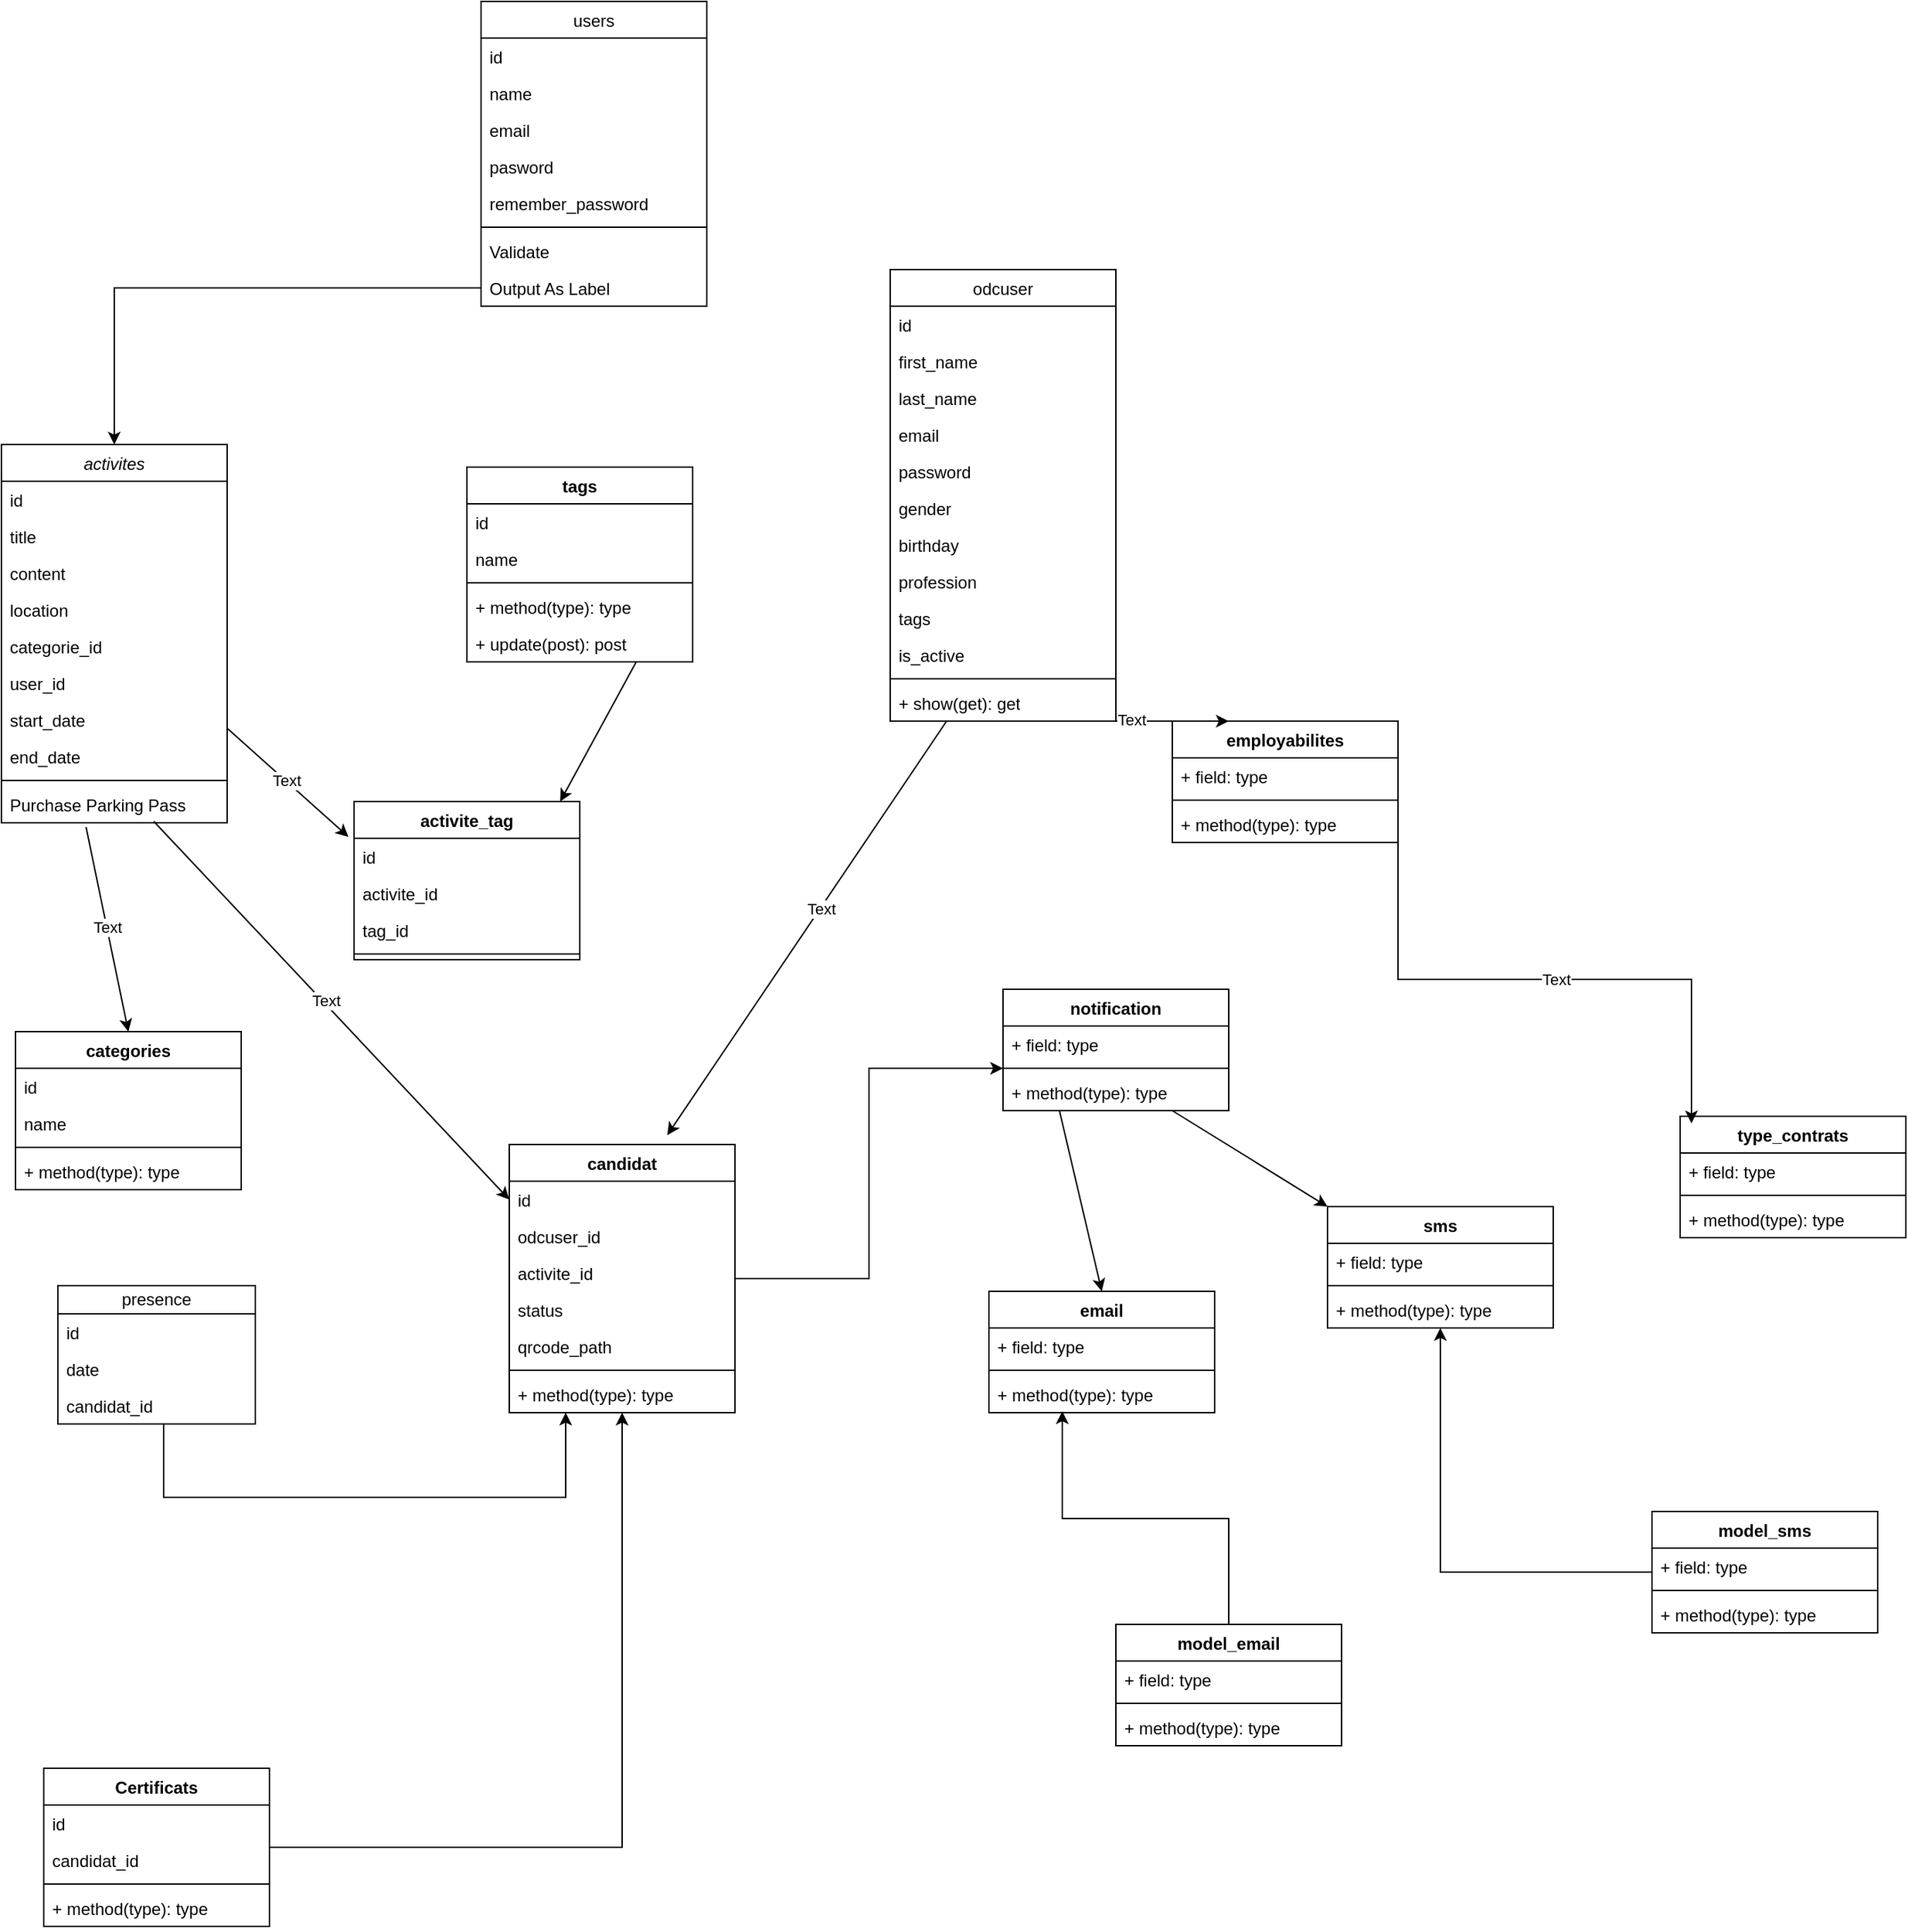 <mxfile version="24.7.17">
  <diagram id="C5RBs43oDa-KdzZeNtuy" name="Page-1">
    <mxGraphModel dx="2261" dy="1961" grid="1" gridSize="10" guides="1" tooltips="1" connect="1" arrows="1" fold="1" page="1" pageScale="1" pageWidth="827" pageHeight="1169" math="0" shadow="0">
      <root>
        <mxCell id="WIyWlLk6GJQsqaUBKTNV-0" />
        <mxCell id="WIyWlLk6GJQsqaUBKTNV-1" parent="WIyWlLk6GJQsqaUBKTNV-0" />
        <mxCell id="zkfFHV4jXpPFQw0GAbJ--0" value="activites" style="swimlane;fontStyle=2;align=center;verticalAlign=top;childLayout=stackLayout;horizontal=1;startSize=26;horizontalStack=0;resizeParent=1;resizeLast=0;collapsible=1;marginBottom=0;rounded=0;shadow=0;strokeWidth=1;" parent="WIyWlLk6GJQsqaUBKTNV-1" vertex="1">
          <mxGeometry x="-250" y="-396" width="160" height="268" as="geometry">
            <mxRectangle x="230" y="140" width="160" height="26" as="alternateBounds" />
          </mxGeometry>
        </mxCell>
        <mxCell id="azV0sM4BKQujIyEljzWh-0" value="id" style="text;align=left;verticalAlign=top;spacingLeft=4;spacingRight=4;overflow=hidden;rotatable=0;points=[[0,0.5],[1,0.5]];portConstraint=eastwest;" vertex="1" parent="zkfFHV4jXpPFQw0GAbJ--0">
          <mxGeometry y="26" width="160" height="26" as="geometry" />
        </mxCell>
        <mxCell id="zkfFHV4jXpPFQw0GAbJ--1" value="title" style="text;align=left;verticalAlign=top;spacingLeft=4;spacingRight=4;overflow=hidden;rotatable=0;points=[[0,0.5],[1,0.5]];portConstraint=eastwest;" parent="zkfFHV4jXpPFQw0GAbJ--0" vertex="1">
          <mxGeometry y="52" width="160" height="26" as="geometry" />
        </mxCell>
        <mxCell id="zkfFHV4jXpPFQw0GAbJ--2" value="content" style="text;align=left;verticalAlign=top;spacingLeft=4;spacingRight=4;overflow=hidden;rotatable=0;points=[[0,0.5],[1,0.5]];portConstraint=eastwest;rounded=0;shadow=0;html=0;" parent="zkfFHV4jXpPFQw0GAbJ--0" vertex="1">
          <mxGeometry y="78" width="160" height="26" as="geometry" />
        </mxCell>
        <mxCell id="zkfFHV4jXpPFQw0GAbJ--3" value="location" style="text;align=left;verticalAlign=top;spacingLeft=4;spacingRight=4;overflow=hidden;rotatable=0;points=[[0,0.5],[1,0.5]];portConstraint=eastwest;rounded=0;shadow=0;html=0;" parent="zkfFHV4jXpPFQw0GAbJ--0" vertex="1">
          <mxGeometry y="104" width="160" height="26" as="geometry" />
        </mxCell>
        <mxCell id="azV0sM4BKQujIyEljzWh-102" value="categorie_id" style="text;align=left;verticalAlign=top;spacingLeft=4;spacingRight=4;overflow=hidden;rotatable=0;points=[[0,0.5],[1,0.5]];portConstraint=eastwest;rounded=0;shadow=0;html=0;" vertex="1" parent="zkfFHV4jXpPFQw0GAbJ--0">
          <mxGeometry y="130" width="160" height="26" as="geometry" />
        </mxCell>
        <mxCell id="azV0sM4BKQujIyEljzWh-104" value="user_id" style="text;align=left;verticalAlign=top;spacingLeft=4;spacingRight=4;overflow=hidden;rotatable=0;points=[[0,0.5],[1,0.5]];portConstraint=eastwest;rounded=0;shadow=0;html=0;" vertex="1" parent="zkfFHV4jXpPFQw0GAbJ--0">
          <mxGeometry y="156" width="160" height="26" as="geometry" />
        </mxCell>
        <mxCell id="azV0sM4BKQujIyEljzWh-105" value="start_date" style="text;align=left;verticalAlign=top;spacingLeft=4;spacingRight=4;overflow=hidden;rotatable=0;points=[[0,0.5],[1,0.5]];portConstraint=eastwest;rounded=0;shadow=0;html=0;" vertex="1" parent="zkfFHV4jXpPFQw0GAbJ--0">
          <mxGeometry y="182" width="160" height="26" as="geometry" />
        </mxCell>
        <mxCell id="azV0sM4BKQujIyEljzWh-106" value="end_date" style="text;align=left;verticalAlign=top;spacingLeft=4;spacingRight=4;overflow=hidden;rotatable=0;points=[[0,0.5],[1,0.5]];portConstraint=eastwest;rounded=0;shadow=0;html=0;" vertex="1" parent="zkfFHV4jXpPFQw0GAbJ--0">
          <mxGeometry y="208" width="160" height="26" as="geometry" />
        </mxCell>
        <mxCell id="zkfFHV4jXpPFQw0GAbJ--4" value="" style="line;html=1;strokeWidth=1;align=left;verticalAlign=middle;spacingTop=-1;spacingLeft=3;spacingRight=3;rotatable=0;labelPosition=right;points=[];portConstraint=eastwest;" parent="zkfFHV4jXpPFQw0GAbJ--0" vertex="1">
          <mxGeometry y="234" width="160" height="8" as="geometry" />
        </mxCell>
        <mxCell id="zkfFHV4jXpPFQw0GAbJ--5" value="Purchase Parking Pass" style="text;align=left;verticalAlign=top;spacingLeft=4;spacingRight=4;overflow=hidden;rotatable=0;points=[[0,0.5],[1,0.5]];portConstraint=eastwest;" parent="zkfFHV4jXpPFQw0GAbJ--0" vertex="1">
          <mxGeometry y="242" width="160" height="26" as="geometry" />
        </mxCell>
        <mxCell id="zkfFHV4jXpPFQw0GAbJ--6" value="odcuser" style="swimlane;fontStyle=0;align=center;verticalAlign=top;childLayout=stackLayout;horizontal=1;startSize=26;horizontalStack=0;resizeParent=1;resizeLast=0;collapsible=1;marginBottom=0;rounded=0;shadow=0;strokeWidth=1;" parent="WIyWlLk6GJQsqaUBKTNV-1" vertex="1">
          <mxGeometry x="380" y="-520" width="160" height="320" as="geometry">
            <mxRectangle x="130" y="380" width="160" height="26" as="alternateBounds" />
          </mxGeometry>
        </mxCell>
        <mxCell id="zkfFHV4jXpPFQw0GAbJ--7" value="id" style="text;align=left;verticalAlign=top;spacingLeft=4;spacingRight=4;overflow=hidden;rotatable=0;points=[[0,0.5],[1,0.5]];portConstraint=eastwest;" parent="zkfFHV4jXpPFQw0GAbJ--6" vertex="1">
          <mxGeometry y="26" width="160" height="26" as="geometry" />
        </mxCell>
        <mxCell id="zkfFHV4jXpPFQw0GAbJ--8" value="first_name" style="text;align=left;verticalAlign=top;spacingLeft=4;spacingRight=4;overflow=hidden;rotatable=0;points=[[0,0.5],[1,0.5]];portConstraint=eastwest;rounded=0;shadow=0;html=0;" parent="zkfFHV4jXpPFQw0GAbJ--6" vertex="1">
          <mxGeometry y="52" width="160" height="26" as="geometry" />
        </mxCell>
        <mxCell id="azV0sM4BKQujIyEljzWh-113" value="last_name" style="text;align=left;verticalAlign=top;spacingLeft=4;spacingRight=4;overflow=hidden;rotatable=0;points=[[0,0.5],[1,0.5]];portConstraint=eastwest;rounded=0;shadow=0;html=0;" vertex="1" parent="zkfFHV4jXpPFQw0GAbJ--6">
          <mxGeometry y="78" width="160" height="26" as="geometry" />
        </mxCell>
        <mxCell id="azV0sM4BKQujIyEljzWh-129" value="email" style="text;align=left;verticalAlign=top;spacingLeft=4;spacingRight=4;overflow=hidden;rotatable=0;points=[[0,0.5],[1,0.5]];portConstraint=eastwest;rounded=0;shadow=0;html=0;" vertex="1" parent="zkfFHV4jXpPFQw0GAbJ--6">
          <mxGeometry y="104" width="160" height="26" as="geometry" />
        </mxCell>
        <mxCell id="azV0sM4BKQujIyEljzWh-128" value="password" style="text;align=left;verticalAlign=top;spacingLeft=4;spacingRight=4;overflow=hidden;rotatable=0;points=[[0,0.5],[1,0.5]];portConstraint=eastwest;rounded=0;shadow=0;html=0;" vertex="1" parent="zkfFHV4jXpPFQw0GAbJ--6">
          <mxGeometry y="130" width="160" height="26" as="geometry" />
        </mxCell>
        <mxCell id="azV0sM4BKQujIyEljzWh-127" value="gender" style="text;align=left;verticalAlign=top;spacingLeft=4;spacingRight=4;overflow=hidden;rotatable=0;points=[[0,0.5],[1,0.5]];portConstraint=eastwest;rounded=0;shadow=0;html=0;" vertex="1" parent="zkfFHV4jXpPFQw0GAbJ--6">
          <mxGeometry y="156" width="160" height="26" as="geometry" />
        </mxCell>
        <mxCell id="azV0sM4BKQujIyEljzWh-126" value="birthday" style="text;align=left;verticalAlign=top;spacingLeft=4;spacingRight=4;overflow=hidden;rotatable=0;points=[[0,0.5],[1,0.5]];portConstraint=eastwest;rounded=0;shadow=0;html=0;" vertex="1" parent="zkfFHV4jXpPFQw0GAbJ--6">
          <mxGeometry y="182" width="160" height="26" as="geometry" />
        </mxCell>
        <mxCell id="azV0sM4BKQujIyEljzWh-125" value="profession" style="text;align=left;verticalAlign=top;spacingLeft=4;spacingRight=4;overflow=hidden;rotatable=0;points=[[0,0.5],[1,0.5]];portConstraint=eastwest;rounded=0;shadow=0;html=0;" vertex="1" parent="zkfFHV4jXpPFQw0GAbJ--6">
          <mxGeometry y="208" width="160" height="26" as="geometry" />
        </mxCell>
        <mxCell id="azV0sM4BKQujIyEljzWh-124" value="tags" style="text;align=left;verticalAlign=top;spacingLeft=4;spacingRight=4;overflow=hidden;rotatable=0;points=[[0,0.5],[1,0.5]];portConstraint=eastwest;rounded=0;shadow=0;html=0;" vertex="1" parent="zkfFHV4jXpPFQw0GAbJ--6">
          <mxGeometry y="234" width="160" height="26" as="geometry" />
        </mxCell>
        <mxCell id="azV0sM4BKQujIyEljzWh-130" value="is_active" style="text;align=left;verticalAlign=top;spacingLeft=4;spacingRight=4;overflow=hidden;rotatable=0;points=[[0,0.5],[1,0.5]];portConstraint=eastwest;rounded=0;shadow=0;html=0;" vertex="1" parent="zkfFHV4jXpPFQw0GAbJ--6">
          <mxGeometry y="260" width="160" height="26" as="geometry" />
        </mxCell>
        <mxCell id="zkfFHV4jXpPFQw0GAbJ--9" value="" style="line;html=1;strokeWidth=1;align=left;verticalAlign=middle;spacingTop=-1;spacingLeft=3;spacingRight=3;rotatable=0;labelPosition=right;points=[];portConstraint=eastwest;" parent="zkfFHV4jXpPFQw0GAbJ--6" vertex="1">
          <mxGeometry y="286" width="160" height="8" as="geometry" />
        </mxCell>
        <mxCell id="azV0sM4BKQujIyEljzWh-36" value="+ show(get): get" style="text;strokeColor=none;fillColor=none;align=left;verticalAlign=top;spacingLeft=4;spacingRight=4;overflow=hidden;rotatable=0;points=[[0,0.5],[1,0.5]];portConstraint=eastwest;whiteSpace=wrap;html=1;" vertex="1" parent="zkfFHV4jXpPFQw0GAbJ--6">
          <mxGeometry y="294" width="160" height="26" as="geometry" />
        </mxCell>
        <mxCell id="zkfFHV4jXpPFQw0GAbJ--17" value="users" style="swimlane;fontStyle=0;align=center;verticalAlign=top;childLayout=stackLayout;horizontal=1;startSize=26;horizontalStack=0;resizeParent=1;resizeLast=0;collapsible=1;marginBottom=0;rounded=0;shadow=0;strokeWidth=1;" parent="WIyWlLk6GJQsqaUBKTNV-1" vertex="1">
          <mxGeometry x="90" y="-710" width="160" height="216" as="geometry">
            <mxRectangle x="550" y="140" width="160" height="26" as="alternateBounds" />
          </mxGeometry>
        </mxCell>
        <mxCell id="zkfFHV4jXpPFQw0GAbJ--18" value="id" style="text;align=left;verticalAlign=top;spacingLeft=4;spacingRight=4;overflow=hidden;rotatable=0;points=[[0,0.5],[1,0.5]];portConstraint=eastwest;" parent="zkfFHV4jXpPFQw0GAbJ--17" vertex="1">
          <mxGeometry y="26" width="160" height="26" as="geometry" />
        </mxCell>
        <mxCell id="zkfFHV4jXpPFQw0GAbJ--19" value="name" style="text;align=left;verticalAlign=top;spacingLeft=4;spacingRight=4;overflow=hidden;rotatable=0;points=[[0,0.5],[1,0.5]];portConstraint=eastwest;rounded=0;shadow=0;html=0;" parent="zkfFHV4jXpPFQw0GAbJ--17" vertex="1">
          <mxGeometry y="52" width="160" height="26" as="geometry" />
        </mxCell>
        <mxCell id="zkfFHV4jXpPFQw0GAbJ--20" value="email" style="text;align=left;verticalAlign=top;spacingLeft=4;spacingRight=4;overflow=hidden;rotatable=0;points=[[0,0.5],[1,0.5]];portConstraint=eastwest;rounded=0;shadow=0;html=0;" parent="zkfFHV4jXpPFQw0GAbJ--17" vertex="1">
          <mxGeometry y="78" width="160" height="26" as="geometry" />
        </mxCell>
        <mxCell id="zkfFHV4jXpPFQw0GAbJ--21" value="pasword" style="text;align=left;verticalAlign=top;spacingLeft=4;spacingRight=4;overflow=hidden;rotatable=0;points=[[0,0.5],[1,0.5]];portConstraint=eastwest;rounded=0;shadow=0;html=0;" parent="zkfFHV4jXpPFQw0GAbJ--17" vertex="1">
          <mxGeometry y="104" width="160" height="26" as="geometry" />
        </mxCell>
        <mxCell id="zkfFHV4jXpPFQw0GAbJ--22" value="remember_password" style="text;align=left;verticalAlign=top;spacingLeft=4;spacingRight=4;overflow=hidden;rotatable=0;points=[[0,0.5],[1,0.5]];portConstraint=eastwest;rounded=0;shadow=0;html=0;" parent="zkfFHV4jXpPFQw0GAbJ--17" vertex="1">
          <mxGeometry y="130" width="160" height="26" as="geometry" />
        </mxCell>
        <mxCell id="zkfFHV4jXpPFQw0GAbJ--23" value="" style="line;html=1;strokeWidth=1;align=left;verticalAlign=middle;spacingTop=-1;spacingLeft=3;spacingRight=3;rotatable=0;labelPosition=right;points=[];portConstraint=eastwest;" parent="zkfFHV4jXpPFQw0GAbJ--17" vertex="1">
          <mxGeometry y="156" width="160" height="8" as="geometry" />
        </mxCell>
        <mxCell id="zkfFHV4jXpPFQw0GAbJ--24" value="Validate" style="text;align=left;verticalAlign=top;spacingLeft=4;spacingRight=4;overflow=hidden;rotatable=0;points=[[0,0.5],[1,0.5]];portConstraint=eastwest;" parent="zkfFHV4jXpPFQw0GAbJ--17" vertex="1">
          <mxGeometry y="164" width="160" height="26" as="geometry" />
        </mxCell>
        <mxCell id="zkfFHV4jXpPFQw0GAbJ--25" value="Output As Label" style="text;align=left;verticalAlign=top;spacingLeft=4;spacingRight=4;overflow=hidden;rotatable=0;points=[[0,0.5],[1,0.5]];portConstraint=eastwest;" parent="zkfFHV4jXpPFQw0GAbJ--17" vertex="1">
          <mxGeometry y="190" width="160" height="26" as="geometry" />
        </mxCell>
        <mxCell id="azV0sM4BKQujIyEljzWh-115" style="edgeStyle=orthogonalEdgeStyle;rounded=0;orthogonalLoop=1;jettySize=auto;html=1;exitX=0.25;exitY=1;exitDx=0;exitDy=0;entryX=0.25;entryY=1;entryDx=0;entryDy=0;" edge="1" parent="WIyWlLk6GJQsqaUBKTNV-1" source="azV0sM4BKQujIyEljzWh-1" target="azV0sM4BKQujIyEljzWh-21">
          <mxGeometry relative="1" as="geometry">
            <Array as="points">
              <mxPoint x="-135" y="350" />
              <mxPoint x="150" y="350" />
            </Array>
          </mxGeometry>
        </mxCell>
        <mxCell id="azV0sM4BKQujIyEljzWh-1" value="presence" style="swimlane;fontStyle=0;childLayout=stackLayout;horizontal=1;startSize=20;fillColor=none;horizontalStack=0;resizeParent=1;resizeParentMax=0;resizeLast=0;collapsible=1;marginBottom=0;whiteSpace=wrap;html=1;" vertex="1" parent="WIyWlLk6GJQsqaUBKTNV-1">
          <mxGeometry x="-210" y="200" width="140" height="98" as="geometry" />
        </mxCell>
        <mxCell id="azV0sM4BKQujIyEljzWh-2" value="id" style="text;strokeColor=none;fillColor=none;align=left;verticalAlign=top;spacingLeft=4;spacingRight=4;overflow=hidden;rotatable=0;points=[[0,0.5],[1,0.5]];portConstraint=eastwest;whiteSpace=wrap;html=1;" vertex="1" parent="azV0sM4BKQujIyEljzWh-1">
          <mxGeometry y="20" width="140" height="26" as="geometry" />
        </mxCell>
        <mxCell id="azV0sM4BKQujIyEljzWh-3" value="date" style="text;strokeColor=none;fillColor=none;align=left;verticalAlign=top;spacingLeft=4;spacingRight=4;overflow=hidden;rotatable=0;points=[[0,0.5],[1,0.5]];portConstraint=eastwest;whiteSpace=wrap;html=1;" vertex="1" parent="azV0sM4BKQujIyEljzWh-1">
          <mxGeometry y="46" width="140" height="26" as="geometry" />
        </mxCell>
        <mxCell id="azV0sM4BKQujIyEljzWh-4" value="candidat_id" style="text;strokeColor=none;fillColor=none;align=left;verticalAlign=top;spacingLeft=4;spacingRight=4;overflow=hidden;rotatable=0;points=[[0,0.5],[1,0.5]];portConstraint=eastwest;whiteSpace=wrap;html=1;" vertex="1" parent="azV0sM4BKQujIyEljzWh-1">
          <mxGeometry y="72" width="140" height="26" as="geometry" />
        </mxCell>
        <mxCell id="azV0sM4BKQujIyEljzWh-91" style="edgeStyle=orthogonalEdgeStyle;rounded=0;orthogonalLoop=1;jettySize=auto;html=1;exitX=1;exitY=0.5;exitDx=0;exitDy=0;" edge="1" parent="WIyWlLk6GJQsqaUBKTNV-1" source="azV0sM4BKQujIyEljzWh-21" target="azV0sM4BKQujIyEljzWh-56">
          <mxGeometry relative="1" as="geometry" />
        </mxCell>
        <mxCell id="azV0sM4BKQujIyEljzWh-21" value="candidat" style="swimlane;fontStyle=1;align=center;verticalAlign=top;childLayout=stackLayout;horizontal=1;startSize=26;horizontalStack=0;resizeParent=1;resizeParentMax=0;resizeLast=0;collapsible=1;marginBottom=0;whiteSpace=wrap;html=1;" vertex="1" parent="WIyWlLk6GJQsqaUBKTNV-1">
          <mxGeometry x="110" y="100" width="160" height="190" as="geometry" />
        </mxCell>
        <mxCell id="azV0sM4BKQujIyEljzWh-22" value="id" style="text;strokeColor=none;fillColor=none;align=left;verticalAlign=top;spacingLeft=4;spacingRight=4;overflow=hidden;rotatable=0;points=[[0,0.5],[1,0.5]];portConstraint=eastwest;whiteSpace=wrap;html=1;" vertex="1" parent="azV0sM4BKQujIyEljzWh-21">
          <mxGeometry y="26" width="160" height="26" as="geometry" />
        </mxCell>
        <mxCell id="azV0sM4BKQujIyEljzWh-118" value="odcuser_id" style="text;strokeColor=none;fillColor=none;align=left;verticalAlign=top;spacingLeft=4;spacingRight=4;overflow=hidden;rotatable=0;points=[[0,0.5],[1,0.5]];portConstraint=eastwest;whiteSpace=wrap;html=1;" vertex="1" parent="azV0sM4BKQujIyEljzWh-21">
          <mxGeometry y="52" width="160" height="26" as="geometry" />
        </mxCell>
        <mxCell id="azV0sM4BKQujIyEljzWh-117" value="activite_id" style="text;strokeColor=none;fillColor=none;align=left;verticalAlign=top;spacingLeft=4;spacingRight=4;overflow=hidden;rotatable=0;points=[[0,0.5],[1,0.5]];portConstraint=eastwest;whiteSpace=wrap;html=1;" vertex="1" parent="azV0sM4BKQujIyEljzWh-21">
          <mxGeometry y="78" width="160" height="26" as="geometry" />
        </mxCell>
        <mxCell id="azV0sM4BKQujIyEljzWh-119" value="status" style="text;strokeColor=none;fillColor=none;align=left;verticalAlign=top;spacingLeft=4;spacingRight=4;overflow=hidden;rotatable=0;points=[[0,0.5],[1,0.5]];portConstraint=eastwest;whiteSpace=wrap;html=1;" vertex="1" parent="azV0sM4BKQujIyEljzWh-21">
          <mxGeometry y="104" width="160" height="26" as="geometry" />
        </mxCell>
        <mxCell id="azV0sM4BKQujIyEljzWh-120" value="qrcode_path" style="text;strokeColor=none;fillColor=none;align=left;verticalAlign=top;spacingLeft=4;spacingRight=4;overflow=hidden;rotatable=0;points=[[0,0.5],[1,0.5]];portConstraint=eastwest;whiteSpace=wrap;html=1;" vertex="1" parent="azV0sM4BKQujIyEljzWh-21">
          <mxGeometry y="130" width="160" height="26" as="geometry" />
        </mxCell>
        <mxCell id="azV0sM4BKQujIyEljzWh-23" value="" style="line;strokeWidth=1;fillColor=none;align=left;verticalAlign=middle;spacingTop=-1;spacingLeft=3;spacingRight=3;rotatable=0;labelPosition=right;points=[];portConstraint=eastwest;strokeColor=inherit;" vertex="1" parent="azV0sM4BKQujIyEljzWh-21">
          <mxGeometry y="156" width="160" height="8" as="geometry" />
        </mxCell>
        <mxCell id="azV0sM4BKQujIyEljzWh-24" value="+ method(type): type" style="text;strokeColor=none;fillColor=none;align=left;verticalAlign=top;spacingLeft=4;spacingRight=4;overflow=hidden;rotatable=0;points=[[0,0.5],[1,0.5]];portConstraint=eastwest;whiteSpace=wrap;html=1;" vertex="1" parent="azV0sM4BKQujIyEljzWh-21">
          <mxGeometry y="164" width="160" height="26" as="geometry" />
        </mxCell>
        <mxCell id="azV0sM4BKQujIyEljzWh-25" value="tags" style="swimlane;fontStyle=1;align=center;verticalAlign=top;childLayout=stackLayout;horizontal=1;startSize=26;horizontalStack=0;resizeParent=1;resizeParentMax=0;resizeLast=0;collapsible=1;marginBottom=0;whiteSpace=wrap;html=1;" vertex="1" parent="WIyWlLk6GJQsqaUBKTNV-1">
          <mxGeometry x="80" y="-380" width="160" height="138" as="geometry" />
        </mxCell>
        <mxCell id="azV0sM4BKQujIyEljzWh-26" value="id" style="text;strokeColor=none;fillColor=none;align=left;verticalAlign=top;spacingLeft=4;spacingRight=4;overflow=hidden;rotatable=0;points=[[0,0.5],[1,0.5]];portConstraint=eastwest;whiteSpace=wrap;html=1;" vertex="1" parent="azV0sM4BKQujIyEljzWh-25">
          <mxGeometry y="26" width="160" height="26" as="geometry" />
        </mxCell>
        <mxCell id="azV0sM4BKQujIyEljzWh-110" value="name" style="text;strokeColor=none;fillColor=none;align=left;verticalAlign=top;spacingLeft=4;spacingRight=4;overflow=hidden;rotatable=0;points=[[0,0.5],[1,0.5]];portConstraint=eastwest;whiteSpace=wrap;html=1;" vertex="1" parent="azV0sM4BKQujIyEljzWh-25">
          <mxGeometry y="52" width="160" height="26" as="geometry" />
        </mxCell>
        <mxCell id="azV0sM4BKQujIyEljzWh-27" value="" style="line;strokeWidth=1;fillColor=none;align=left;verticalAlign=middle;spacingTop=-1;spacingLeft=3;spacingRight=3;rotatable=0;labelPosition=right;points=[];portConstraint=eastwest;strokeColor=inherit;" vertex="1" parent="azV0sM4BKQujIyEljzWh-25">
          <mxGeometry y="78" width="160" height="8" as="geometry" />
        </mxCell>
        <mxCell id="azV0sM4BKQujIyEljzWh-28" value="+ method(type): type" style="text;strokeColor=none;fillColor=none;align=left;verticalAlign=top;spacingLeft=4;spacingRight=4;overflow=hidden;rotatable=0;points=[[0,0.5],[1,0.5]];portConstraint=eastwest;whiteSpace=wrap;html=1;" vertex="1" parent="azV0sM4BKQujIyEljzWh-25">
          <mxGeometry y="86" width="160" height="26" as="geometry" />
        </mxCell>
        <mxCell id="azV0sM4BKQujIyEljzWh-112" value="+ update(post): post" style="text;strokeColor=none;fillColor=none;align=left;verticalAlign=top;spacingLeft=4;spacingRight=4;overflow=hidden;rotatable=0;points=[[0,0.5],[1,0.5]];portConstraint=eastwest;whiteSpace=wrap;html=1;" vertex="1" parent="azV0sM4BKQujIyEljzWh-25">
          <mxGeometry y="112" width="160" height="26" as="geometry" />
        </mxCell>
        <mxCell id="azV0sM4BKQujIyEljzWh-29" value="categories" style="swimlane;fontStyle=1;align=center;verticalAlign=top;childLayout=stackLayout;horizontal=1;startSize=26;horizontalStack=0;resizeParent=1;resizeParentMax=0;resizeLast=0;collapsible=1;marginBottom=0;whiteSpace=wrap;html=1;" vertex="1" parent="WIyWlLk6GJQsqaUBKTNV-1">
          <mxGeometry x="-240" y="20" width="160" height="112" as="geometry" />
        </mxCell>
        <mxCell id="azV0sM4BKQujIyEljzWh-30" value="id" style="text;strokeColor=none;fillColor=none;align=left;verticalAlign=top;spacingLeft=4;spacingRight=4;overflow=hidden;rotatable=0;points=[[0,0.5],[1,0.5]];portConstraint=eastwest;whiteSpace=wrap;html=1;" vertex="1" parent="azV0sM4BKQujIyEljzWh-29">
          <mxGeometry y="26" width="160" height="26" as="geometry" />
        </mxCell>
        <mxCell id="azV0sM4BKQujIyEljzWh-111" value="name" style="text;strokeColor=none;fillColor=none;align=left;verticalAlign=top;spacingLeft=4;spacingRight=4;overflow=hidden;rotatable=0;points=[[0,0.5],[1,0.5]];portConstraint=eastwest;whiteSpace=wrap;html=1;" vertex="1" parent="azV0sM4BKQujIyEljzWh-29">
          <mxGeometry y="52" width="160" height="26" as="geometry" />
        </mxCell>
        <mxCell id="azV0sM4BKQujIyEljzWh-31" value="" style="line;strokeWidth=1;fillColor=none;align=left;verticalAlign=middle;spacingTop=-1;spacingLeft=3;spacingRight=3;rotatable=0;labelPosition=right;points=[];portConstraint=eastwest;strokeColor=inherit;" vertex="1" parent="azV0sM4BKQujIyEljzWh-29">
          <mxGeometry y="78" width="160" height="8" as="geometry" />
        </mxCell>
        <mxCell id="azV0sM4BKQujIyEljzWh-32" value="+ method(type): type" style="text;strokeColor=none;fillColor=none;align=left;verticalAlign=top;spacingLeft=4;spacingRight=4;overflow=hidden;rotatable=0;points=[[0,0.5],[1,0.5]];portConstraint=eastwest;whiteSpace=wrap;html=1;" vertex="1" parent="azV0sM4BKQujIyEljzWh-29">
          <mxGeometry y="86" width="160" height="26" as="geometry" />
        </mxCell>
        <mxCell id="azV0sM4BKQujIyEljzWh-33" value="activite_tag" style="swimlane;fontStyle=1;align=center;verticalAlign=top;childLayout=stackLayout;horizontal=1;startSize=26;horizontalStack=0;resizeParent=1;resizeParentMax=0;resizeLast=0;collapsible=1;marginBottom=0;whiteSpace=wrap;html=1;" vertex="1" parent="WIyWlLk6GJQsqaUBKTNV-1">
          <mxGeometry y="-143" width="160" height="112" as="geometry" />
        </mxCell>
        <mxCell id="azV0sM4BKQujIyEljzWh-34" value="&lt;div&gt;id&lt;/div&gt;&lt;div&gt;&lt;br&gt;&lt;/div&gt;" style="text;strokeColor=none;fillColor=none;align=left;verticalAlign=top;spacingLeft=4;spacingRight=4;overflow=hidden;rotatable=0;points=[[0,0.5],[1,0.5]];portConstraint=eastwest;whiteSpace=wrap;html=1;" vertex="1" parent="azV0sM4BKQujIyEljzWh-33">
          <mxGeometry y="26" width="160" height="26" as="geometry" />
        </mxCell>
        <mxCell id="azV0sM4BKQujIyEljzWh-108" value="activite_id" style="text;strokeColor=none;fillColor=none;align=left;verticalAlign=top;spacingLeft=4;spacingRight=4;overflow=hidden;rotatable=0;points=[[0,0.5],[1,0.5]];portConstraint=eastwest;whiteSpace=wrap;html=1;" vertex="1" parent="azV0sM4BKQujIyEljzWh-33">
          <mxGeometry y="52" width="160" height="26" as="geometry" />
        </mxCell>
        <mxCell id="azV0sM4BKQujIyEljzWh-109" value="tag_id" style="text;strokeColor=none;fillColor=none;align=left;verticalAlign=top;spacingLeft=4;spacingRight=4;overflow=hidden;rotatable=0;points=[[0,0.5],[1,0.5]];portConstraint=eastwest;whiteSpace=wrap;html=1;" vertex="1" parent="azV0sM4BKQujIyEljzWh-33">
          <mxGeometry y="78" width="160" height="26" as="geometry" />
        </mxCell>
        <mxCell id="azV0sM4BKQujIyEljzWh-35" value="" style="line;strokeWidth=1;fillColor=none;align=left;verticalAlign=middle;spacingTop=-1;spacingLeft=3;spacingRight=3;rotatable=0;labelPosition=right;points=[];portConstraint=eastwest;strokeColor=inherit;" vertex="1" parent="azV0sM4BKQujIyEljzWh-33">
          <mxGeometry y="104" width="160" height="8" as="geometry" />
        </mxCell>
        <mxCell id="azV0sM4BKQujIyEljzWh-41" value="" style="endArrow=classic;html=1;rounded=0;exitX=0.75;exitY=1;exitDx=0;exitDy=0;entryX=0.913;entryY=0;entryDx=0;entryDy=0;entryPerimeter=0;" edge="1" parent="WIyWlLk6GJQsqaUBKTNV-1" source="azV0sM4BKQujIyEljzWh-25" target="azV0sM4BKQujIyEljzWh-33">
          <mxGeometry width="50" height="50" relative="1" as="geometry">
            <mxPoint x="390" y="20" as="sourcePoint" />
            <mxPoint x="440" y="-30" as="targetPoint" />
          </mxGeometry>
        </mxCell>
        <mxCell id="azV0sM4BKQujIyEljzWh-42" value="" style="endArrow=classic;html=1;rounded=0;exitX=1;exitY=0.75;exitDx=0;exitDy=0;entryX=-0.025;entryY=-0.038;entryDx=0;entryDy=0;entryPerimeter=0;" edge="1" parent="WIyWlLk6GJQsqaUBKTNV-1" source="zkfFHV4jXpPFQw0GAbJ--0" target="azV0sM4BKQujIyEljzWh-34">
          <mxGeometry width="50" height="50" relative="1" as="geometry">
            <mxPoint x="390" y="20" as="sourcePoint" />
            <mxPoint x="440" y="-30" as="targetPoint" />
          </mxGeometry>
        </mxCell>
        <mxCell id="azV0sM4BKQujIyEljzWh-53" value="Text" style="edgeLabel;html=1;align=center;verticalAlign=middle;resizable=0;points=[];" vertex="1" connectable="0" parent="azV0sM4BKQujIyEljzWh-42">
          <mxGeometry x="-0.048" y="1" relative="1" as="geometry">
            <mxPoint y="1" as="offset" />
          </mxGeometry>
        </mxCell>
        <mxCell id="azV0sM4BKQujIyEljzWh-43" value="" style="endArrow=classic;html=1;rounded=0;exitX=0.375;exitY=1.115;exitDx=0;exitDy=0;exitPerimeter=0;entryX=0.5;entryY=0;entryDx=0;entryDy=0;" edge="1" parent="WIyWlLk6GJQsqaUBKTNV-1" source="zkfFHV4jXpPFQw0GAbJ--5" target="azV0sM4BKQujIyEljzWh-29">
          <mxGeometry width="50" height="50" relative="1" as="geometry">
            <mxPoint x="390" y="20" as="sourcePoint" />
            <mxPoint x="440" y="-30" as="targetPoint" />
          </mxGeometry>
        </mxCell>
        <mxCell id="azV0sM4BKQujIyEljzWh-50" value="Text" style="edgeLabel;html=1;align=center;verticalAlign=middle;resizable=0;points=[];" vertex="1" connectable="0" parent="azV0sM4BKQujIyEljzWh-43">
          <mxGeometry x="-0.025" relative="1" as="geometry">
            <mxPoint as="offset" />
          </mxGeometry>
        </mxCell>
        <mxCell id="azV0sM4BKQujIyEljzWh-44" value="" style="endArrow=classic;html=1;rounded=0;exitX=0.25;exitY=1;exitDx=0;exitDy=0;entryX=0.7;entryY=-0.035;entryDx=0;entryDy=0;entryPerimeter=0;" edge="1" parent="WIyWlLk6GJQsqaUBKTNV-1" source="zkfFHV4jXpPFQw0GAbJ--6" target="azV0sM4BKQujIyEljzWh-21">
          <mxGeometry width="50" height="50" relative="1" as="geometry">
            <mxPoint x="397.04" y="-206" as="sourcePoint" />
            <mxPoint x="440" y="-30" as="targetPoint" />
          </mxGeometry>
        </mxCell>
        <mxCell id="azV0sM4BKQujIyEljzWh-48" value="Text" style="edgeLabel;html=1;align=center;verticalAlign=middle;resizable=0;points=[];" vertex="1" connectable="0" parent="azV0sM4BKQujIyEljzWh-44">
          <mxGeometry x="-0.095" relative="1" as="geometry">
            <mxPoint as="offset" />
          </mxGeometry>
        </mxCell>
        <mxCell id="azV0sM4BKQujIyEljzWh-45" value="" style="endArrow=classic;html=1;rounded=0;exitX=0.675;exitY=0.962;exitDx=0;exitDy=0;exitPerimeter=0;entryX=0;entryY=0.5;entryDx=0;entryDy=0;" edge="1" parent="WIyWlLk6GJQsqaUBKTNV-1" source="zkfFHV4jXpPFQw0GAbJ--5" target="azV0sM4BKQujIyEljzWh-22">
          <mxGeometry width="50" height="50" relative="1" as="geometry">
            <mxPoint x="390" y="20" as="sourcePoint" />
            <mxPoint x="440" y="-30" as="targetPoint" />
          </mxGeometry>
        </mxCell>
        <mxCell id="azV0sM4BKQujIyEljzWh-49" value="Text" style="edgeLabel;html=1;align=center;verticalAlign=middle;resizable=0;points=[];" vertex="1" connectable="0" parent="azV0sM4BKQujIyEljzWh-45">
          <mxGeometry x="-0.043" y="2" relative="1" as="geometry">
            <mxPoint as="offset" />
          </mxGeometry>
        </mxCell>
        <mxCell id="azV0sM4BKQujIyEljzWh-54" value="notification" style="swimlane;fontStyle=1;align=center;verticalAlign=top;childLayout=stackLayout;horizontal=1;startSize=26;horizontalStack=0;resizeParent=1;resizeParentMax=0;resizeLast=0;collapsible=1;marginBottom=0;whiteSpace=wrap;html=1;" vertex="1" parent="WIyWlLk6GJQsqaUBKTNV-1">
          <mxGeometry x="460" y="-10" width="160" height="86" as="geometry" />
        </mxCell>
        <mxCell id="azV0sM4BKQujIyEljzWh-55" value="+ field: type" style="text;strokeColor=none;fillColor=none;align=left;verticalAlign=top;spacingLeft=4;spacingRight=4;overflow=hidden;rotatable=0;points=[[0,0.5],[1,0.5]];portConstraint=eastwest;whiteSpace=wrap;html=1;" vertex="1" parent="azV0sM4BKQujIyEljzWh-54">
          <mxGeometry y="26" width="160" height="26" as="geometry" />
        </mxCell>
        <mxCell id="azV0sM4BKQujIyEljzWh-56" value="" style="line;strokeWidth=1;fillColor=none;align=left;verticalAlign=middle;spacingTop=-1;spacingLeft=3;spacingRight=3;rotatable=0;labelPosition=right;points=[];portConstraint=eastwest;strokeColor=inherit;" vertex="1" parent="azV0sM4BKQujIyEljzWh-54">
          <mxGeometry y="52" width="160" height="8" as="geometry" />
        </mxCell>
        <mxCell id="azV0sM4BKQujIyEljzWh-57" value="+ method(type): type" style="text;strokeColor=none;fillColor=none;align=left;verticalAlign=top;spacingLeft=4;spacingRight=4;overflow=hidden;rotatable=0;points=[[0,0.5],[1,0.5]];portConstraint=eastwest;whiteSpace=wrap;html=1;" vertex="1" parent="azV0sM4BKQujIyEljzWh-54">
          <mxGeometry y="60" width="160" height="26" as="geometry" />
        </mxCell>
        <mxCell id="azV0sM4BKQujIyEljzWh-58" value="email" style="swimlane;fontStyle=1;align=center;verticalAlign=top;childLayout=stackLayout;horizontal=1;startSize=26;horizontalStack=0;resizeParent=1;resizeParentMax=0;resizeLast=0;collapsible=1;marginBottom=0;whiteSpace=wrap;html=1;" vertex="1" parent="WIyWlLk6GJQsqaUBKTNV-1">
          <mxGeometry x="450" y="204" width="160" height="86" as="geometry" />
        </mxCell>
        <mxCell id="azV0sM4BKQujIyEljzWh-59" value="+ field: type" style="text;strokeColor=none;fillColor=none;align=left;verticalAlign=top;spacingLeft=4;spacingRight=4;overflow=hidden;rotatable=0;points=[[0,0.5],[1,0.5]];portConstraint=eastwest;whiteSpace=wrap;html=1;" vertex="1" parent="azV0sM4BKQujIyEljzWh-58">
          <mxGeometry y="26" width="160" height="26" as="geometry" />
        </mxCell>
        <mxCell id="azV0sM4BKQujIyEljzWh-60" value="" style="line;strokeWidth=1;fillColor=none;align=left;verticalAlign=middle;spacingTop=-1;spacingLeft=3;spacingRight=3;rotatable=0;labelPosition=right;points=[];portConstraint=eastwest;strokeColor=inherit;" vertex="1" parent="azV0sM4BKQujIyEljzWh-58">
          <mxGeometry y="52" width="160" height="8" as="geometry" />
        </mxCell>
        <mxCell id="azV0sM4BKQujIyEljzWh-61" value="+ method(type): type" style="text;strokeColor=none;fillColor=none;align=left;verticalAlign=top;spacingLeft=4;spacingRight=4;overflow=hidden;rotatable=0;points=[[0,0.5],[1,0.5]];portConstraint=eastwest;whiteSpace=wrap;html=1;" vertex="1" parent="azV0sM4BKQujIyEljzWh-58">
          <mxGeometry y="60" width="160" height="26" as="geometry" />
        </mxCell>
        <mxCell id="azV0sM4BKQujIyEljzWh-62" value="sms" style="swimlane;fontStyle=1;align=center;verticalAlign=top;childLayout=stackLayout;horizontal=1;startSize=26;horizontalStack=0;resizeParent=1;resizeParentMax=0;resizeLast=0;collapsible=1;marginBottom=0;whiteSpace=wrap;html=1;" vertex="1" parent="WIyWlLk6GJQsqaUBKTNV-1">
          <mxGeometry x="690" y="144" width="160" height="86" as="geometry" />
        </mxCell>
        <mxCell id="azV0sM4BKQujIyEljzWh-63" value="+ field: type" style="text;strokeColor=none;fillColor=none;align=left;verticalAlign=top;spacingLeft=4;spacingRight=4;overflow=hidden;rotatable=0;points=[[0,0.5],[1,0.5]];portConstraint=eastwest;whiteSpace=wrap;html=1;" vertex="1" parent="azV0sM4BKQujIyEljzWh-62">
          <mxGeometry y="26" width="160" height="26" as="geometry" />
        </mxCell>
        <mxCell id="azV0sM4BKQujIyEljzWh-64" value="" style="line;strokeWidth=1;fillColor=none;align=left;verticalAlign=middle;spacingTop=-1;spacingLeft=3;spacingRight=3;rotatable=0;labelPosition=right;points=[];portConstraint=eastwest;strokeColor=inherit;" vertex="1" parent="azV0sM4BKQujIyEljzWh-62">
          <mxGeometry y="52" width="160" height="8" as="geometry" />
        </mxCell>
        <mxCell id="azV0sM4BKQujIyEljzWh-65" value="+ method(type): type" style="text;strokeColor=none;fillColor=none;align=left;verticalAlign=top;spacingLeft=4;spacingRight=4;overflow=hidden;rotatable=0;points=[[0,0.5],[1,0.5]];portConstraint=eastwest;whiteSpace=wrap;html=1;" vertex="1" parent="azV0sM4BKQujIyEljzWh-62">
          <mxGeometry y="60" width="160" height="26" as="geometry" />
        </mxCell>
        <mxCell id="azV0sM4BKQujIyEljzWh-66" value="" style="endArrow=classic;html=1;rounded=0;exitX=0.25;exitY=1;exitDx=0;exitDy=0;entryX=0.5;entryY=0;entryDx=0;entryDy=0;" edge="1" parent="WIyWlLk6GJQsqaUBKTNV-1" source="azV0sM4BKQujIyEljzWh-54" target="azV0sM4BKQujIyEljzWh-58">
          <mxGeometry width="50" height="50" relative="1" as="geometry">
            <mxPoint x="390" y="-60" as="sourcePoint" />
            <mxPoint x="440" y="-110" as="targetPoint" />
          </mxGeometry>
        </mxCell>
        <mxCell id="azV0sM4BKQujIyEljzWh-67" value="" style="endArrow=classic;html=1;rounded=0;exitX=0.75;exitY=1;exitDx=0;exitDy=0;entryX=0;entryY=0;entryDx=0;entryDy=0;" edge="1" parent="WIyWlLk6GJQsqaUBKTNV-1" source="azV0sM4BKQujIyEljzWh-54" target="azV0sM4BKQujIyEljzWh-62">
          <mxGeometry width="50" height="50" relative="1" as="geometry">
            <mxPoint x="390" y="-60" as="sourcePoint" />
            <mxPoint x="440" y="-110" as="targetPoint" />
          </mxGeometry>
        </mxCell>
        <mxCell id="azV0sM4BKQujIyEljzWh-69" value="employabilites" style="swimlane;fontStyle=1;align=center;verticalAlign=top;childLayout=stackLayout;horizontal=1;startSize=26;horizontalStack=0;resizeParent=1;resizeParentMax=0;resizeLast=0;collapsible=1;marginBottom=0;whiteSpace=wrap;html=1;" vertex="1" parent="WIyWlLk6GJQsqaUBKTNV-1">
          <mxGeometry x="580" y="-200" width="160" height="86" as="geometry" />
        </mxCell>
        <mxCell id="azV0sM4BKQujIyEljzWh-70" value="+ field: type" style="text;strokeColor=none;fillColor=none;align=left;verticalAlign=top;spacingLeft=4;spacingRight=4;overflow=hidden;rotatable=0;points=[[0,0.5],[1,0.5]];portConstraint=eastwest;whiteSpace=wrap;html=1;" vertex="1" parent="azV0sM4BKQujIyEljzWh-69">
          <mxGeometry y="26" width="160" height="26" as="geometry" />
        </mxCell>
        <mxCell id="azV0sM4BKQujIyEljzWh-71" value="" style="line;strokeWidth=1;fillColor=none;align=left;verticalAlign=middle;spacingTop=-1;spacingLeft=3;spacingRight=3;rotatable=0;labelPosition=right;points=[];portConstraint=eastwest;strokeColor=inherit;" vertex="1" parent="azV0sM4BKQujIyEljzWh-69">
          <mxGeometry y="52" width="160" height="8" as="geometry" />
        </mxCell>
        <mxCell id="azV0sM4BKQujIyEljzWh-72" value="+ method(type): type" style="text;strokeColor=none;fillColor=none;align=left;verticalAlign=top;spacingLeft=4;spacingRight=4;overflow=hidden;rotatable=0;points=[[0,0.5],[1,0.5]];portConstraint=eastwest;whiteSpace=wrap;html=1;" vertex="1" parent="azV0sM4BKQujIyEljzWh-69">
          <mxGeometry y="60" width="160" height="26" as="geometry" />
        </mxCell>
        <mxCell id="azV0sM4BKQujIyEljzWh-73" value="" style="endArrow=classic;html=1;rounded=0;exitX=0.75;exitY=1;exitDx=0;exitDy=0;entryX=0.25;entryY=0;entryDx=0;entryDy=0;" edge="1" parent="WIyWlLk6GJQsqaUBKTNV-1" source="zkfFHV4jXpPFQw0GAbJ--6" target="azV0sM4BKQujIyEljzWh-69">
          <mxGeometry width="50" height="50" relative="1" as="geometry">
            <mxPoint x="456.08" y="-203.998" as="sourcePoint" />
            <mxPoint x="430" y="-10" as="targetPoint" />
          </mxGeometry>
        </mxCell>
        <mxCell id="azV0sM4BKQujIyEljzWh-74" value="Text" style="edgeLabel;html=1;align=center;verticalAlign=middle;resizable=0;points=[];" vertex="1" connectable="0" parent="azV0sM4BKQujIyEljzWh-73">
          <mxGeometry x="-0.149" y="1" relative="1" as="geometry">
            <mxPoint as="offset" />
          </mxGeometry>
        </mxCell>
        <mxCell id="azV0sM4BKQujIyEljzWh-75" value="&lt;div&gt;type_contrats&lt;/div&gt;&lt;div&gt;&lt;br&gt;&lt;/div&gt;" style="swimlane;fontStyle=1;align=center;verticalAlign=top;childLayout=stackLayout;horizontal=1;startSize=26;horizontalStack=0;resizeParent=1;resizeParentMax=0;resizeLast=0;collapsible=1;marginBottom=0;whiteSpace=wrap;html=1;" vertex="1" parent="WIyWlLk6GJQsqaUBKTNV-1">
          <mxGeometry x="940" y="80" width="160" height="86" as="geometry" />
        </mxCell>
        <mxCell id="azV0sM4BKQujIyEljzWh-76" value="+ field: type" style="text;strokeColor=none;fillColor=none;align=left;verticalAlign=top;spacingLeft=4;spacingRight=4;overflow=hidden;rotatable=0;points=[[0,0.5],[1,0.5]];portConstraint=eastwest;whiteSpace=wrap;html=1;" vertex="1" parent="azV0sM4BKQujIyEljzWh-75">
          <mxGeometry y="26" width="160" height="26" as="geometry" />
        </mxCell>
        <mxCell id="azV0sM4BKQujIyEljzWh-77" value="" style="line;strokeWidth=1;fillColor=none;align=left;verticalAlign=middle;spacingTop=-1;spacingLeft=3;spacingRight=3;rotatable=0;labelPosition=right;points=[];portConstraint=eastwest;strokeColor=inherit;" vertex="1" parent="azV0sM4BKQujIyEljzWh-75">
          <mxGeometry y="52" width="160" height="8" as="geometry" />
        </mxCell>
        <mxCell id="azV0sM4BKQujIyEljzWh-78" value="+ method(type): type" style="text;strokeColor=none;fillColor=none;align=left;verticalAlign=top;spacingLeft=4;spacingRight=4;overflow=hidden;rotatable=0;points=[[0,0.5],[1,0.5]];portConstraint=eastwest;whiteSpace=wrap;html=1;" vertex="1" parent="azV0sM4BKQujIyEljzWh-75">
          <mxGeometry y="60" width="160" height="26" as="geometry" />
        </mxCell>
        <mxCell id="azV0sM4BKQujIyEljzWh-79" style="edgeStyle=orthogonalEdgeStyle;rounded=0;orthogonalLoop=1;jettySize=auto;html=1;exitX=1;exitY=1;exitDx=0;exitDy=0;entryX=0.05;entryY=0.058;entryDx=0;entryDy=0;entryPerimeter=0;" edge="1" parent="WIyWlLk6GJQsqaUBKTNV-1" source="azV0sM4BKQujIyEljzWh-69" target="azV0sM4BKQujIyEljzWh-75">
          <mxGeometry relative="1" as="geometry" />
        </mxCell>
        <mxCell id="azV0sM4BKQujIyEljzWh-80" value="Text" style="edgeLabel;html=1;align=center;verticalAlign=middle;resizable=0;points=[];" vertex="1" connectable="0" parent="azV0sM4BKQujIyEljzWh-79">
          <mxGeometry x="0.028" relative="1" as="geometry">
            <mxPoint as="offset" />
          </mxGeometry>
        </mxCell>
        <mxCell id="azV0sM4BKQujIyEljzWh-81" value="" style="text;strokeColor=none;fillColor=none;align=left;verticalAlign=middle;spacingTop=-1;spacingLeft=4;spacingRight=4;rotatable=0;labelPosition=right;points=[];portConstraint=eastwest;" vertex="1" parent="WIyWlLk6GJQsqaUBKTNV-1">
          <mxGeometry x="400" y="-60" width="20" height="14" as="geometry" />
        </mxCell>
        <mxCell id="azV0sM4BKQujIyEljzWh-90" style="edgeStyle=orthogonalEdgeStyle;rounded=0;orthogonalLoop=1;jettySize=auto;html=1;exitX=1;exitY=0.5;exitDx=0;exitDy=0;entryX=0.5;entryY=1;entryDx=0;entryDy=0;" edge="1" parent="WIyWlLk6GJQsqaUBKTNV-1" source="azV0sM4BKQujIyEljzWh-82" target="azV0sM4BKQujIyEljzWh-21">
          <mxGeometry relative="1" as="geometry">
            <mxPoint x="180" y="210" as="targetPoint" />
          </mxGeometry>
        </mxCell>
        <mxCell id="azV0sM4BKQujIyEljzWh-82" value="&lt;div&gt;Certificats&lt;/div&gt;&lt;div&gt;&lt;br&gt;&lt;/div&gt;" style="swimlane;fontStyle=1;align=center;verticalAlign=top;childLayout=stackLayout;horizontal=1;startSize=26;horizontalStack=0;resizeParent=1;resizeParentMax=0;resizeLast=0;collapsible=1;marginBottom=0;whiteSpace=wrap;html=1;" vertex="1" parent="WIyWlLk6GJQsqaUBKTNV-1">
          <mxGeometry x="-220" y="542" width="160" height="112" as="geometry" />
        </mxCell>
        <mxCell id="azV0sM4BKQujIyEljzWh-83" value="id" style="text;strokeColor=none;fillColor=none;align=left;verticalAlign=top;spacingLeft=4;spacingRight=4;overflow=hidden;rotatable=0;points=[[0,0.5],[1,0.5]];portConstraint=eastwest;whiteSpace=wrap;html=1;" vertex="1" parent="azV0sM4BKQujIyEljzWh-82">
          <mxGeometry y="26" width="160" height="26" as="geometry" />
        </mxCell>
        <mxCell id="azV0sM4BKQujIyEljzWh-122" value="candidat_id" style="text;strokeColor=none;fillColor=none;align=left;verticalAlign=top;spacingLeft=4;spacingRight=4;overflow=hidden;rotatable=0;points=[[0,0.5],[1,0.5]];portConstraint=eastwest;whiteSpace=wrap;html=1;" vertex="1" parent="azV0sM4BKQujIyEljzWh-82">
          <mxGeometry y="52" width="160" height="26" as="geometry" />
        </mxCell>
        <mxCell id="azV0sM4BKQujIyEljzWh-84" value="" style="line;strokeWidth=1;fillColor=none;align=left;verticalAlign=middle;spacingTop=-1;spacingLeft=3;spacingRight=3;rotatable=0;labelPosition=right;points=[];portConstraint=eastwest;strokeColor=inherit;" vertex="1" parent="azV0sM4BKQujIyEljzWh-82">
          <mxGeometry y="78" width="160" height="8" as="geometry" />
        </mxCell>
        <mxCell id="azV0sM4BKQujIyEljzWh-85" value="+ method(type): type" style="text;strokeColor=none;fillColor=none;align=left;verticalAlign=top;spacingLeft=4;spacingRight=4;overflow=hidden;rotatable=0;points=[[0,0.5],[1,0.5]];portConstraint=eastwest;whiteSpace=wrap;html=1;" vertex="1" parent="azV0sM4BKQujIyEljzWh-82">
          <mxGeometry y="86" width="160" height="26" as="geometry" />
        </mxCell>
        <mxCell id="azV0sM4BKQujIyEljzWh-92" value="model_email" style="swimlane;fontStyle=1;align=center;verticalAlign=top;childLayout=stackLayout;horizontal=1;startSize=26;horizontalStack=0;resizeParent=1;resizeParentMax=0;resizeLast=0;collapsible=1;marginBottom=0;whiteSpace=wrap;html=1;" vertex="1" parent="WIyWlLk6GJQsqaUBKTNV-1">
          <mxGeometry x="540" y="440" width="160" height="86" as="geometry" />
        </mxCell>
        <mxCell id="azV0sM4BKQujIyEljzWh-93" value="+ field: type" style="text;strokeColor=none;fillColor=none;align=left;verticalAlign=top;spacingLeft=4;spacingRight=4;overflow=hidden;rotatable=0;points=[[0,0.5],[1,0.5]];portConstraint=eastwest;whiteSpace=wrap;html=1;" vertex="1" parent="azV0sM4BKQujIyEljzWh-92">
          <mxGeometry y="26" width="160" height="26" as="geometry" />
        </mxCell>
        <mxCell id="azV0sM4BKQujIyEljzWh-94" value="" style="line;strokeWidth=1;fillColor=none;align=left;verticalAlign=middle;spacingTop=-1;spacingLeft=3;spacingRight=3;rotatable=0;labelPosition=right;points=[];portConstraint=eastwest;strokeColor=inherit;" vertex="1" parent="azV0sM4BKQujIyEljzWh-92">
          <mxGeometry y="52" width="160" height="8" as="geometry" />
        </mxCell>
        <mxCell id="azV0sM4BKQujIyEljzWh-95" value="+ method(type): type" style="text;strokeColor=none;fillColor=none;align=left;verticalAlign=top;spacingLeft=4;spacingRight=4;overflow=hidden;rotatable=0;points=[[0,0.5],[1,0.5]];portConstraint=eastwest;whiteSpace=wrap;html=1;" vertex="1" parent="azV0sM4BKQujIyEljzWh-92">
          <mxGeometry y="60" width="160" height="26" as="geometry" />
        </mxCell>
        <mxCell id="azV0sM4BKQujIyEljzWh-100" style="edgeStyle=orthogonalEdgeStyle;rounded=0;orthogonalLoop=1;jettySize=auto;html=1;entryX=0.5;entryY=1;entryDx=0;entryDy=0;" edge="1" parent="WIyWlLk6GJQsqaUBKTNV-1" source="azV0sM4BKQujIyEljzWh-96" target="azV0sM4BKQujIyEljzWh-62">
          <mxGeometry relative="1" as="geometry">
            <mxPoint x="750" y="250" as="targetPoint" />
          </mxGeometry>
        </mxCell>
        <mxCell id="azV0sM4BKQujIyEljzWh-96" value="&lt;div&gt;model_sms&lt;/div&gt;&lt;div&gt;&lt;br&gt;&lt;/div&gt;" style="swimlane;fontStyle=1;align=center;verticalAlign=top;childLayout=stackLayout;horizontal=1;startSize=26;horizontalStack=0;resizeParent=1;resizeParentMax=0;resizeLast=0;collapsible=1;marginBottom=0;whiteSpace=wrap;html=1;" vertex="1" parent="WIyWlLk6GJQsqaUBKTNV-1">
          <mxGeometry x="920" y="360" width="160" height="86" as="geometry" />
        </mxCell>
        <mxCell id="azV0sM4BKQujIyEljzWh-97" value="+ field: type" style="text;strokeColor=none;fillColor=none;align=left;verticalAlign=top;spacingLeft=4;spacingRight=4;overflow=hidden;rotatable=0;points=[[0,0.5],[1,0.5]];portConstraint=eastwest;whiteSpace=wrap;html=1;" vertex="1" parent="azV0sM4BKQujIyEljzWh-96">
          <mxGeometry y="26" width="160" height="26" as="geometry" />
        </mxCell>
        <mxCell id="azV0sM4BKQujIyEljzWh-98" value="" style="line;strokeWidth=1;fillColor=none;align=left;verticalAlign=middle;spacingTop=-1;spacingLeft=3;spacingRight=3;rotatable=0;labelPosition=right;points=[];portConstraint=eastwest;strokeColor=inherit;" vertex="1" parent="azV0sM4BKQujIyEljzWh-96">
          <mxGeometry y="52" width="160" height="8" as="geometry" />
        </mxCell>
        <mxCell id="azV0sM4BKQujIyEljzWh-99" value="+ method(type): type" style="text;strokeColor=none;fillColor=none;align=left;verticalAlign=top;spacingLeft=4;spacingRight=4;overflow=hidden;rotatable=0;points=[[0,0.5],[1,0.5]];portConstraint=eastwest;whiteSpace=wrap;html=1;" vertex="1" parent="azV0sM4BKQujIyEljzWh-96">
          <mxGeometry y="60" width="160" height="26" as="geometry" />
        </mxCell>
        <mxCell id="azV0sM4BKQujIyEljzWh-101" style="edgeStyle=orthogonalEdgeStyle;rounded=0;orthogonalLoop=1;jettySize=auto;html=1;exitX=0.5;exitY=0;exitDx=0;exitDy=0;entryX=0.325;entryY=0.962;entryDx=0;entryDy=0;entryPerimeter=0;" edge="1" parent="WIyWlLk6GJQsqaUBKTNV-1" source="azV0sM4BKQujIyEljzWh-92" target="azV0sM4BKQujIyEljzWh-61">
          <mxGeometry relative="1" as="geometry" />
        </mxCell>
        <mxCell id="azV0sM4BKQujIyEljzWh-123" style="edgeStyle=orthogonalEdgeStyle;rounded=0;orthogonalLoop=1;jettySize=auto;html=1;exitX=0;exitY=0.5;exitDx=0;exitDy=0;entryX=0.5;entryY=0;entryDx=0;entryDy=0;" edge="1" parent="WIyWlLk6GJQsqaUBKTNV-1" source="zkfFHV4jXpPFQw0GAbJ--25" target="zkfFHV4jXpPFQw0GAbJ--0">
          <mxGeometry relative="1" as="geometry" />
        </mxCell>
      </root>
    </mxGraphModel>
  </diagram>
</mxfile>
